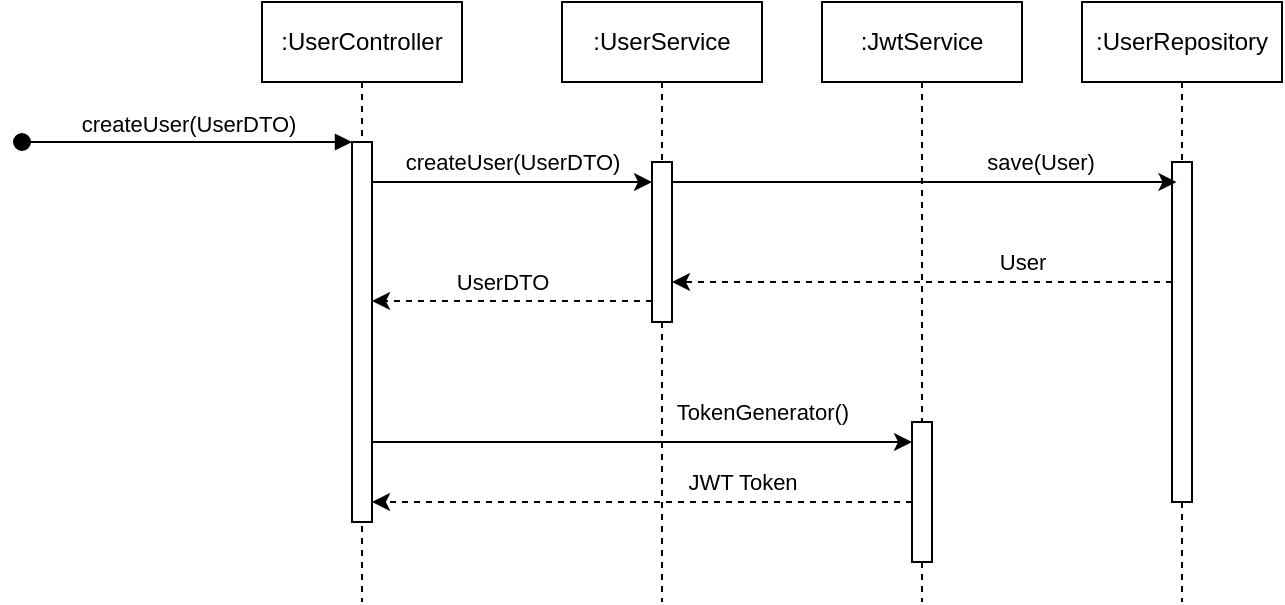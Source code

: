 <mxfile version="22.1.0" type="device">
  <diagram name="Page-1" id="2YBvvXClWsGukQMizWep">
    <mxGraphModel dx="1434" dy="792" grid="1" gridSize="10" guides="1" tooltips="1" connect="1" arrows="1" fold="1" page="1" pageScale="1" pageWidth="850" pageHeight="1100" math="0" shadow="0">
      <root>
        <mxCell id="0" />
        <mxCell id="1" parent="0" />
        <mxCell id="aM9ryv3xv72pqoxQDRHE-1" value=":UserController" style="shape=umlLifeline;perimeter=lifelinePerimeter;whiteSpace=wrap;html=1;container=0;dropTarget=0;collapsible=0;recursiveResize=0;outlineConnect=0;portConstraint=eastwest;newEdgeStyle={&quot;edgeStyle&quot;:&quot;elbowEdgeStyle&quot;,&quot;elbow&quot;:&quot;vertical&quot;,&quot;curved&quot;:0,&quot;rounded&quot;:0};" parent="1" vertex="1">
          <mxGeometry x="270" y="50" width="100" height="300" as="geometry" />
        </mxCell>
        <mxCell id="aM9ryv3xv72pqoxQDRHE-2" value="" style="html=1;points=[];perimeter=orthogonalPerimeter;outlineConnect=0;targetShapes=umlLifeline;portConstraint=eastwest;newEdgeStyle={&quot;edgeStyle&quot;:&quot;elbowEdgeStyle&quot;,&quot;elbow&quot;:&quot;vertical&quot;,&quot;curved&quot;:0,&quot;rounded&quot;:0};" parent="aM9ryv3xv72pqoxQDRHE-1" vertex="1">
          <mxGeometry x="45" y="70" width="10" height="190" as="geometry" />
        </mxCell>
        <mxCell id="aM9ryv3xv72pqoxQDRHE-3" value="createUser(UserDTO)" style="html=1;verticalAlign=bottom;startArrow=oval;endArrow=block;startSize=8;edgeStyle=elbowEdgeStyle;elbow=vertical;curved=0;rounded=0;" parent="aM9ryv3xv72pqoxQDRHE-1" target="aM9ryv3xv72pqoxQDRHE-2" edge="1">
          <mxGeometry relative="1" as="geometry">
            <mxPoint x="-120" y="70" as="sourcePoint" />
          </mxGeometry>
        </mxCell>
        <mxCell id="aM9ryv3xv72pqoxQDRHE-5" value=":UserService" style="shape=umlLifeline;perimeter=lifelinePerimeter;whiteSpace=wrap;html=1;container=0;dropTarget=0;collapsible=0;recursiveResize=0;outlineConnect=0;portConstraint=eastwest;newEdgeStyle={&quot;edgeStyle&quot;:&quot;elbowEdgeStyle&quot;,&quot;elbow&quot;:&quot;vertical&quot;,&quot;curved&quot;:0,&quot;rounded&quot;:0};" parent="1" vertex="1">
          <mxGeometry x="420" y="50" width="100" height="300" as="geometry" />
        </mxCell>
        <mxCell id="aM9ryv3xv72pqoxQDRHE-6" value="" style="html=1;points=[];perimeter=orthogonalPerimeter;outlineConnect=0;targetShapes=umlLifeline;portConstraint=eastwest;newEdgeStyle={&quot;edgeStyle&quot;:&quot;elbowEdgeStyle&quot;,&quot;elbow&quot;:&quot;vertical&quot;,&quot;curved&quot;:0,&quot;rounded&quot;:0};" parent="aM9ryv3xv72pqoxQDRHE-5" vertex="1">
          <mxGeometry x="45" y="80" width="10" height="80" as="geometry" />
        </mxCell>
        <mxCell id="2n_RURBt3YMvIVnR5Tpt-3" value=":UserRepository" style="shape=umlLifeline;perimeter=lifelinePerimeter;whiteSpace=wrap;html=1;container=0;dropTarget=0;collapsible=0;recursiveResize=0;outlineConnect=0;portConstraint=eastwest;newEdgeStyle={&quot;edgeStyle&quot;:&quot;elbowEdgeStyle&quot;,&quot;elbow&quot;:&quot;vertical&quot;,&quot;curved&quot;:0,&quot;rounded&quot;:0};" vertex="1" parent="1">
          <mxGeometry x="680" y="50" width="100" height="300" as="geometry" />
        </mxCell>
        <mxCell id="2n_RURBt3YMvIVnR5Tpt-4" value="" style="html=1;points=[];perimeter=orthogonalPerimeter;outlineConnect=0;targetShapes=umlLifeline;portConstraint=eastwest;newEdgeStyle={&quot;edgeStyle&quot;:&quot;elbowEdgeStyle&quot;,&quot;elbow&quot;:&quot;vertical&quot;,&quot;curved&quot;:0,&quot;rounded&quot;:0};" vertex="1" parent="2n_RURBt3YMvIVnR5Tpt-3">
          <mxGeometry x="45" y="80" width="10" height="170" as="geometry" />
        </mxCell>
        <mxCell id="2n_RURBt3YMvIVnR5Tpt-11" value=":JwtService" style="shape=umlLifeline;perimeter=lifelinePerimeter;whiteSpace=wrap;html=1;container=0;dropTarget=0;collapsible=0;recursiveResize=0;outlineConnect=0;portConstraint=eastwest;newEdgeStyle={&quot;edgeStyle&quot;:&quot;elbowEdgeStyle&quot;,&quot;elbow&quot;:&quot;vertical&quot;,&quot;curved&quot;:0,&quot;rounded&quot;:0};" vertex="1" parent="1">
          <mxGeometry x="550" y="50" width="100" height="300" as="geometry" />
        </mxCell>
        <mxCell id="2n_RURBt3YMvIVnR5Tpt-12" value="" style="html=1;points=[];perimeter=orthogonalPerimeter;outlineConnect=0;targetShapes=umlLifeline;portConstraint=eastwest;newEdgeStyle={&quot;edgeStyle&quot;:&quot;elbowEdgeStyle&quot;,&quot;elbow&quot;:&quot;vertical&quot;,&quot;curved&quot;:0,&quot;rounded&quot;:0};" vertex="1" parent="2n_RURBt3YMvIVnR5Tpt-11">
          <mxGeometry x="45" y="210" width="10" height="70" as="geometry" />
        </mxCell>
        <mxCell id="2n_RURBt3YMvIVnR5Tpt-15" value="createUser(UserDTO)" style="edgeStyle=elbowEdgeStyle;rounded=0;orthogonalLoop=1;jettySize=auto;html=1;elbow=vertical;curved=0;" edge="1" parent="1">
          <mxGeometry y="10" relative="1" as="geometry">
            <mxPoint x="325" y="140" as="sourcePoint" />
            <mxPoint x="465" y="140" as="targetPoint" />
            <mxPoint as="offset" />
          </mxGeometry>
        </mxCell>
        <mxCell id="2n_RURBt3YMvIVnR5Tpt-16" style="edgeStyle=elbowEdgeStyle;rounded=0;orthogonalLoop=1;jettySize=auto;html=1;elbow=vertical;curved=0;" edge="1" parent="1" source="aM9ryv3xv72pqoxQDRHE-6">
          <mxGeometry relative="1" as="geometry">
            <mxPoint x="472.75" y="140" as="sourcePoint" />
            <mxPoint x="727.25" y="140" as="targetPoint" />
          </mxGeometry>
        </mxCell>
        <mxCell id="2n_RURBt3YMvIVnR5Tpt-17" value="save(User)" style="edgeLabel;html=1;align=center;verticalAlign=middle;resizable=0;points=[];" vertex="1" connectable="0" parent="2n_RURBt3YMvIVnR5Tpt-16">
          <mxGeometry x="0.163" y="1" relative="1" as="geometry">
            <mxPoint x="37" y="-9" as="offset" />
          </mxGeometry>
        </mxCell>
        <mxCell id="2n_RURBt3YMvIVnR5Tpt-18" style="edgeStyle=elbowEdgeStyle;rounded=0;orthogonalLoop=1;jettySize=auto;html=1;elbow=vertical;curved=0;dashed=1;" edge="1" parent="1">
          <mxGeometry relative="1" as="geometry">
            <mxPoint x="725" y="190" as="sourcePoint" />
            <mxPoint x="475" y="190" as="targetPoint" />
          </mxGeometry>
        </mxCell>
        <mxCell id="2n_RURBt3YMvIVnR5Tpt-19" value="User" style="edgeLabel;html=1;align=center;verticalAlign=middle;resizable=0;points=[];" vertex="1" connectable="0" parent="2n_RURBt3YMvIVnR5Tpt-18">
          <mxGeometry x="-0.432" relative="1" as="geometry">
            <mxPoint x="-4" y="-10" as="offset" />
          </mxGeometry>
        </mxCell>
        <mxCell id="2n_RURBt3YMvIVnR5Tpt-20" value="UserDTO" style="edgeStyle=elbowEdgeStyle;rounded=0;orthogonalLoop=1;jettySize=auto;html=1;elbow=horizontal;curved=0;dashed=1;" edge="1" parent="1">
          <mxGeometry x="0.071" y="-10" relative="1" as="geometry">
            <mxPoint x="465" y="199.5" as="sourcePoint" />
            <mxPoint x="325" y="199.5" as="targetPoint" />
            <Array as="points">
              <mxPoint x="390" y="199.5" />
            </Array>
            <mxPoint as="offset" />
          </mxGeometry>
        </mxCell>
        <mxCell id="2n_RURBt3YMvIVnR5Tpt-21" style="edgeStyle=elbowEdgeStyle;rounded=0;orthogonalLoop=1;jettySize=auto;html=1;elbow=vertical;curved=0;" edge="1" parent="1" source="aM9ryv3xv72pqoxQDRHE-2" target="2n_RURBt3YMvIVnR5Tpt-12">
          <mxGeometry relative="1" as="geometry">
            <Array as="points">
              <mxPoint x="530" y="270" />
            </Array>
          </mxGeometry>
        </mxCell>
        <mxCell id="2n_RURBt3YMvIVnR5Tpt-22" value="TokenGenerator()" style="edgeLabel;html=1;align=center;verticalAlign=middle;resizable=0;points=[];" vertex="1" connectable="0" parent="2n_RURBt3YMvIVnR5Tpt-21">
          <mxGeometry x="0.378" y="-3" relative="1" as="geometry">
            <mxPoint x="9" y="-18" as="offset" />
          </mxGeometry>
        </mxCell>
        <mxCell id="2n_RURBt3YMvIVnR5Tpt-23" style="edgeStyle=elbowEdgeStyle;rounded=0;orthogonalLoop=1;jettySize=auto;html=1;elbow=vertical;curved=0;dashed=1;" edge="1" parent="1">
          <mxGeometry relative="1" as="geometry">
            <mxPoint x="595" y="300" as="sourcePoint" />
            <mxPoint x="325" y="300" as="targetPoint" />
          </mxGeometry>
        </mxCell>
        <mxCell id="2n_RURBt3YMvIVnR5Tpt-24" value="JWT Token" style="edgeLabel;html=1;align=center;verticalAlign=middle;resizable=0;points=[];" vertex="1" connectable="0" parent="2n_RURBt3YMvIVnR5Tpt-23">
          <mxGeometry x="-0.548" y="-3" relative="1" as="geometry">
            <mxPoint x="-24" y="-7" as="offset" />
          </mxGeometry>
        </mxCell>
      </root>
    </mxGraphModel>
  </diagram>
</mxfile>
